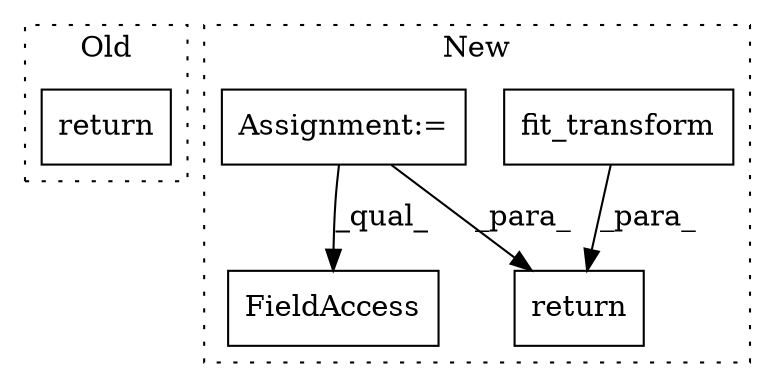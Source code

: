 digraph G {
subgraph cluster0 {
1 [label="return" a="41" s="750" l="7" shape="box"];
label = "Old";
style="dotted";
}
subgraph cluster1 {
2 [label="fit_transform" a="32" s="1227,1267" l="14,1" shape="box"];
3 [label="return" a="41" s="1341" l="7" shape="box"];
4 [label="Assignment:=" a="7" s="825" l="6" shape="box"];
5 [label="FieldAccess" a="22" s="1310" l="24" shape="box"];
label = "New";
style="dotted";
}
2 -> 3 [label="_para_"];
4 -> 5 [label="_qual_"];
4 -> 3 [label="_para_"];
}
